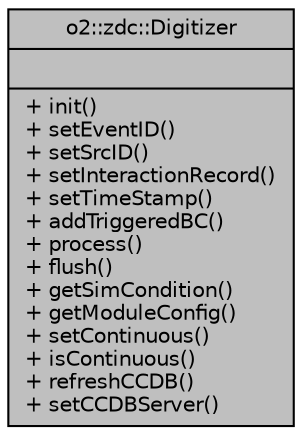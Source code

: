 digraph "o2::zdc::Digitizer"
{
 // INTERACTIVE_SVG=YES
  bgcolor="transparent";
  edge [fontname="Helvetica",fontsize="10",labelfontname="Helvetica",labelfontsize="10"];
  node [fontname="Helvetica",fontsize="10",shape=record];
  Node1 [label="{o2::zdc::Digitizer\n||+ init()\l+ setEventID()\l+ setSrcID()\l+ setInteractionRecord()\l+ setTimeStamp()\l+ addTriggeredBC()\l+ process()\l+ flush()\l+ getSimCondition()\l+ getModuleConfig()\l+ setContinuous()\l+ isContinuous()\l+ refreshCCDB()\l+ setCCDBServer()\l}",height=0.2,width=0.4,color="black", fillcolor="grey75", style="filled", fontcolor="black"];
}

